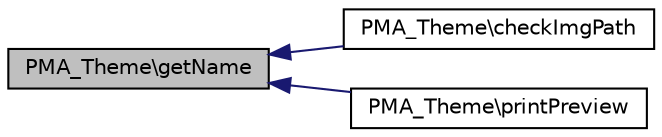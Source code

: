 digraph G
{
  edge [fontname="Helvetica",fontsize="10",labelfontname="Helvetica",labelfontsize="10"];
  node [fontname="Helvetica",fontsize="10",shape=record];
  rankdir="LR";
  Node1 [label="PMA_Theme\\getName",height=0.2,width=0.4,color="black", fillcolor="grey75", style="filled" fontcolor="black"];
  Node1 -> Node2 [dir="back",color="midnightblue",fontsize="10",style="solid",fontname="Helvetica"];
  Node2 [label="PMA_Theme\\checkImgPath",height=0.2,width=0.4,color="black", fillcolor="white", style="filled",URL="$classPMA__Theme.html#af6194fd518840c8d9c22c102a18dd7a4",tooltip="checks image path for existance - if not found use img from original theme"];
  Node1 -> Node3 [dir="back",color="midnightblue",fontsize="10",style="solid",fontname="Helvetica"];
  Node3 [label="PMA_Theme\\printPreview",height=0.2,width=0.4,color="black", fillcolor="white", style="filled",URL="$classPMA__Theme.html#a1ae599674e4c3e587ff79af19ced2c67",tooltip="prints out the preview for this theme"];
}
